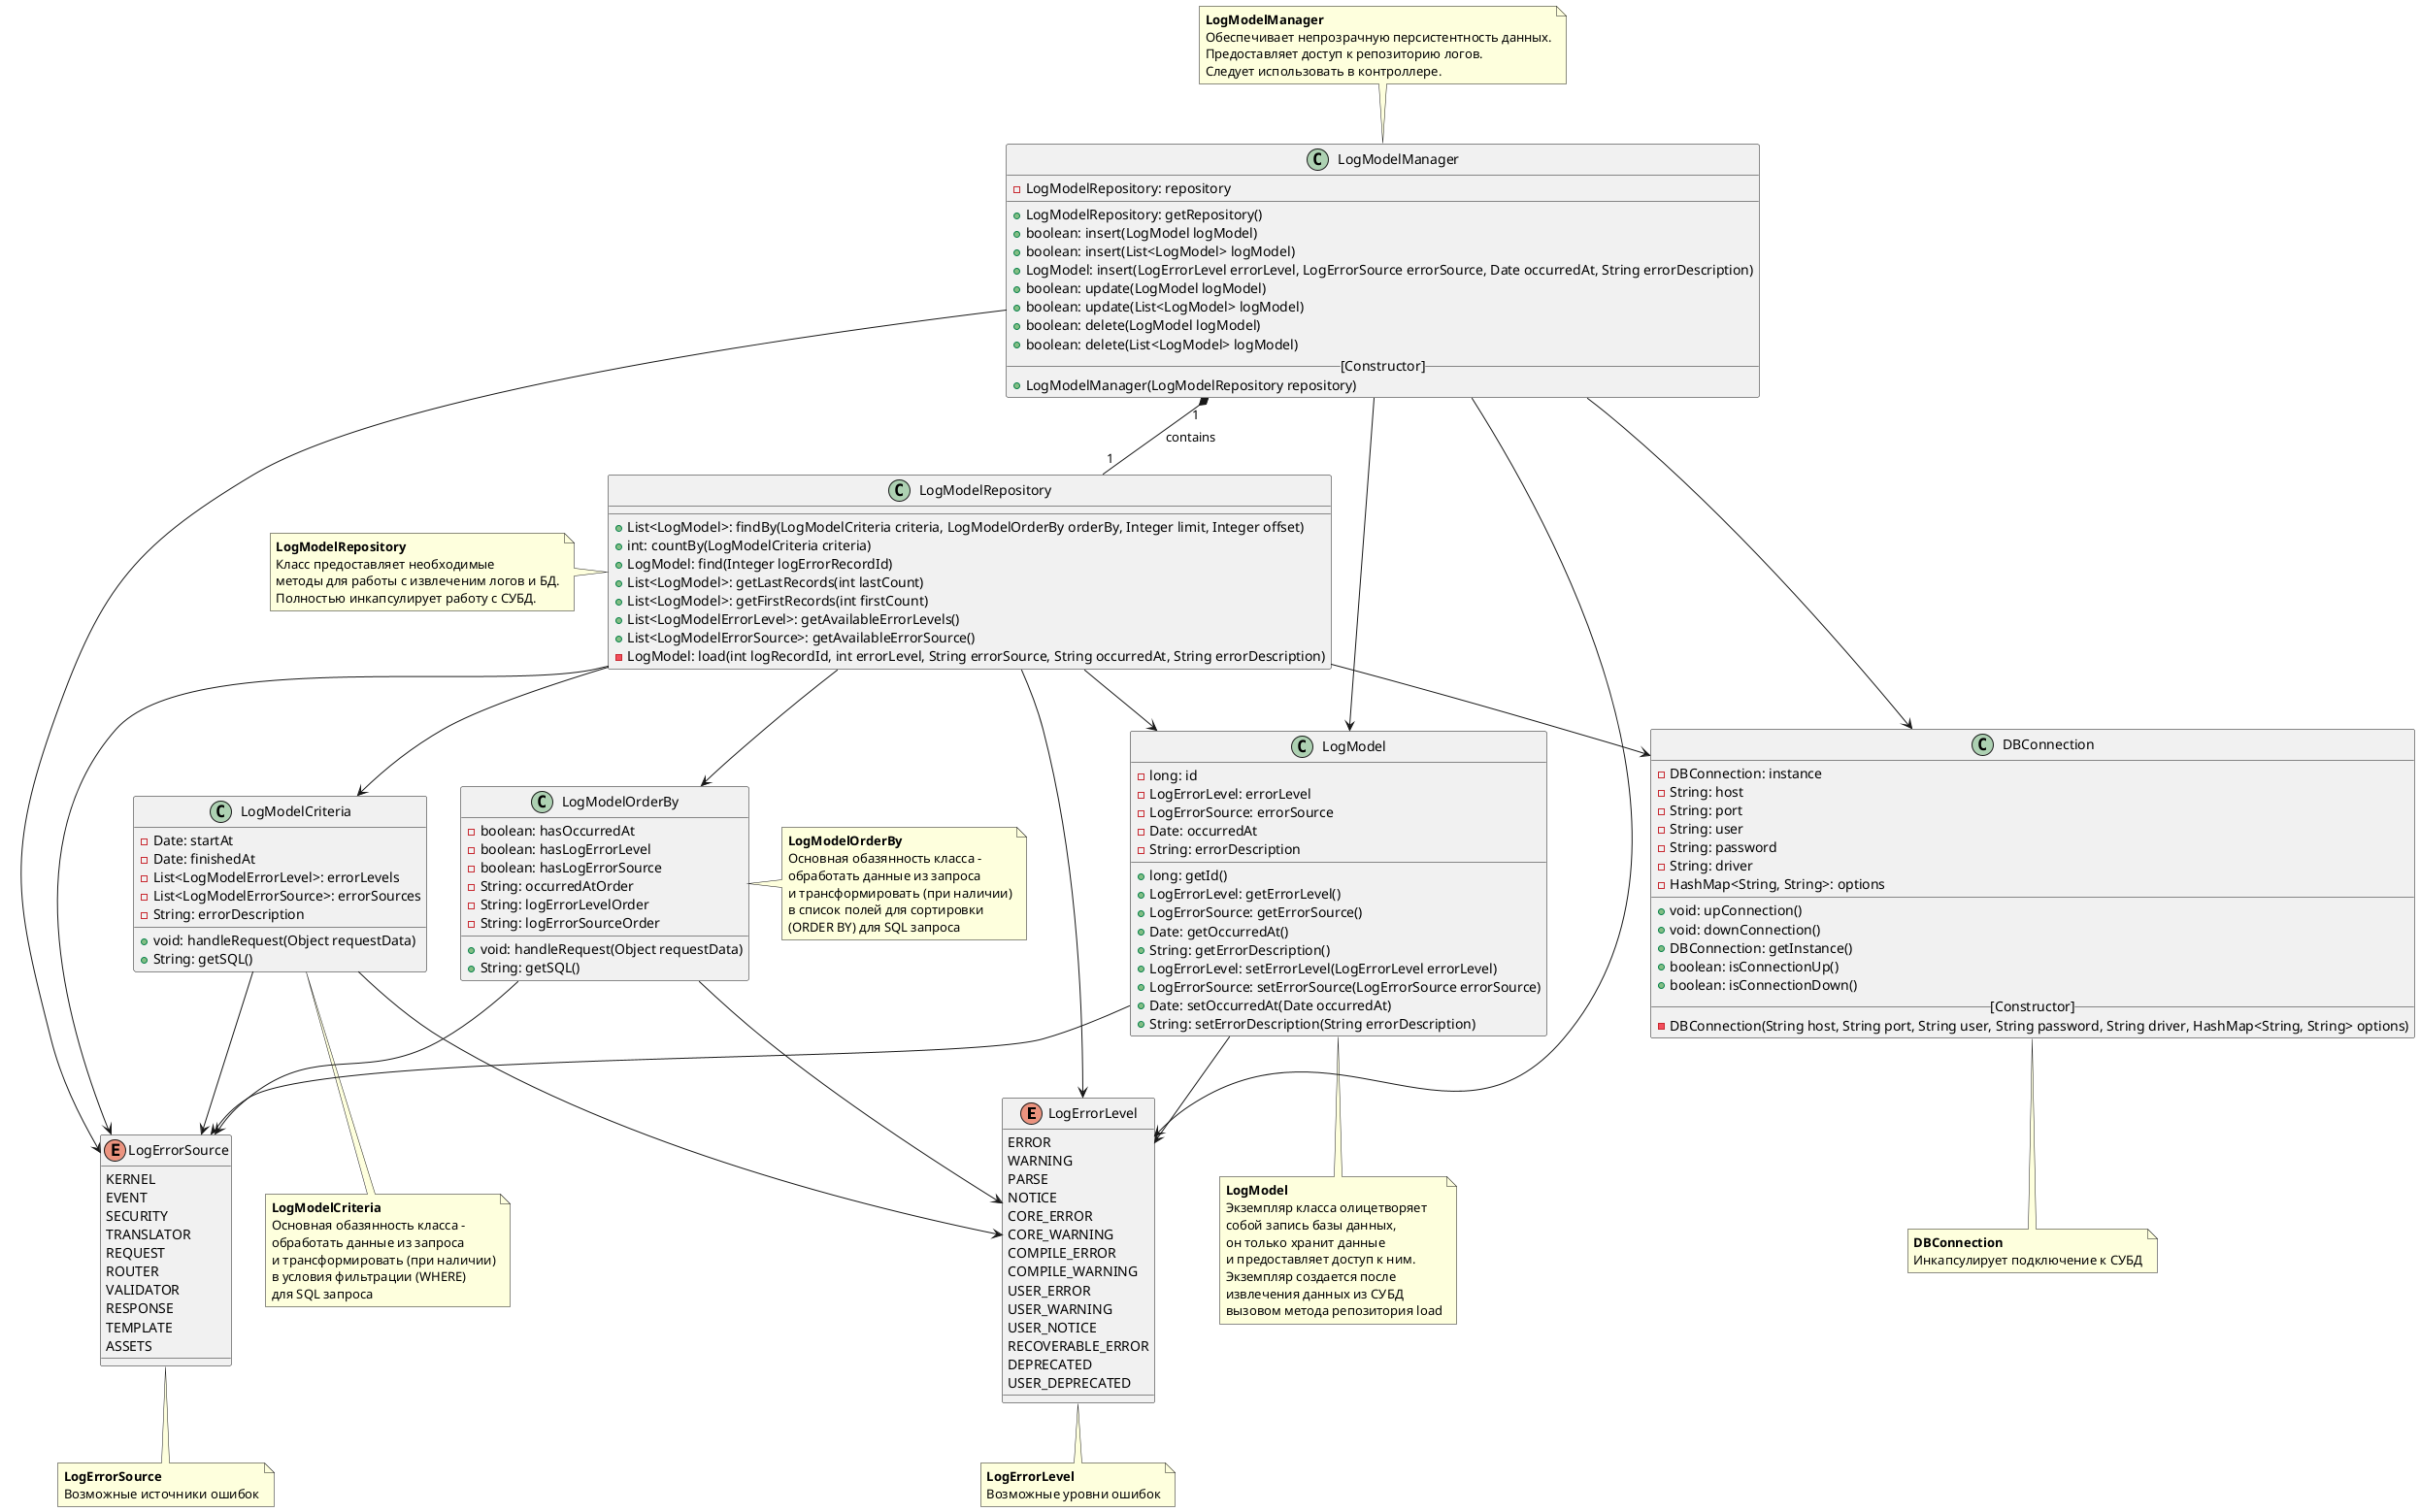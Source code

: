 @startuml

enum LogErrorLevel {
    ERROR
    WARNING
    PARSE
    NOTICE
    CORE_ERROR
    CORE_WARNING
    COMPILE_ERROR
    COMPILE_WARNING
    USER_ERROR
    USER_WARNING
    USER_NOTICE
    RECOVERABLE_ERROR
    DEPRECATED
    USER_DEPRECATED
}

enum LogErrorSource {
    KERNEL
    EVENT
    SECURITY
    TRANSLATOR
    REQUEST
    ROUTER
    VALIDATOR
    RESPONSE
    TEMPLATE
    ASSETS
}

class LogModel {
    -long: id
    -LogErrorLevel: errorLevel
    -LogErrorSource: errorSource
    -Date: occurredAt
    -String: errorDescription
    +long: getId()
    +LogErrorLevel: getErrorLevel()
    +LogErrorSource: getErrorSource()
    +Date: getOccurredAt()
    +String: getErrorDescription()
    +LogErrorLevel: setErrorLevel(LogErrorLevel errorLevel)
    +LogErrorSource: setErrorSource(LogErrorSource errorSource)
    +Date: setOccurredAt(Date occurredAt)
    +String: setErrorDescription(String errorDescription)
}

class LogModelManager {
    -LogModelRepository: repository
    ____
    +LogModelRepository: getRepository()
    +boolean: insert(LogModel logModel)
    +boolean: insert(List<LogModel> logModel)
    +LogModel: insert(LogErrorLevel errorLevel, LogErrorSource errorSource, Date occurredAt, String errorDescription)
    +boolean: update(LogModel logModel)
    +boolean: update(List<LogModel> logModel)
    +boolean: delete(LogModel logModel)
    +boolean: delete(List<LogModel> logModel)
    __[Constructor]__
    +LogModelManager(LogModelRepository repository)
}

class LogModelRepository {
    +List<LogModel>: findBy(LogModelCriteria criteria, LogModelOrderBy orderBy, Integer limit, Integer offset)
    +int: countBy(LogModelCriteria criteria)
    +LogModel: find(Integer logErrorRecordId)
    +List<LogModel>: getLastRecords(int lastCount)
    +List<LogModel>: getFirstRecords(int firstCount)
    +List<LogModelErrorLevel>: getAvailableErrorLevels()
    +List<LogModelErrorSource>: getAvailableErrorSource()
    -LogModel: load(int logRecordId, int errorLevel, String errorSource, String occurredAt, String errorDescription)
}

class DBConnection {
    -DBConnection: instance
    -String: host
    -String: port
    -String: user
    -String: password
    -String: driver    
    -HashMap<String, String>: options
    ____
    +void: upConnection()
    +void: downConnection()
    +DBConnection: getInstance()
    +boolean: isConnectionUp()
    +boolean: isConnectionDown()
    __[Constructor]__
    -DBConnection(String host, String port, String user, String password, String driver, HashMap<String, String> options)
}

class LogModelCriteria {
    -Date: startAt
    -Date: finishedAt
    -List<LogModelErrorLevel>: errorLevels
    -List<LogModelErrorSource>: errorSources
    -String: errorDescription
    +void: handleRequest(Object requestData)
    +String: getSQL()
}

class LogModelOrderBy {
    -boolean: hasOccurredAt
    -boolean: hasLogErrorLevel
    -boolean: hasLogErrorSource
    -String: occurredAtOrder
    -String: logErrorLevelOrder
    -String: logErrorSourceOrder
    +void: handleRequest(Object requestData)
    +String: getSQL()
}

LogModelRepository --> LogErrorLevel
LogModelRepository --> LogErrorSource
LogModelRepository --> LogModel
LogModelRepository --> LogModelCriteria
LogModelRepository --> LogModelOrderBy
LogModelRepository --> DBConnection

LogModel --> LogErrorLevel
LogModel --> LogErrorSource

LogModelCriteria --> LogErrorLevel
LogModelCriteria --> LogErrorSource

LogModelOrderBy --> LogErrorLevel
LogModelOrderBy --> LogErrorSource

LogModelManager --> LogErrorLevel
LogModelManager --> LogErrorSource
LogModelManager --> LogModel
LogModelManager --> DBConnection
LogModelManager "1" *-- "1" LogModelRepository : contains

note bottom of LogModel: <b>LogModel</b>\nЭкземпляр класса олицетворяет\nсобой запись базы данных,\nон только хранит данные\nи предоставляет доступ к ним.\nЭкземпляр создается после\nизвлечения данных из СУБД\nвызовом метода репозитория load
note left of LogModelRepository: <b>LogModelRepository</b>\nКласс предоставляет необходимые\nметоды для работы с извлеченим логов и БД.\nПолностью инкапсулирует работу с СУБД.
note bottom of LogModelCriteria: <b>LogModelCriteria</b>\nОсновная обазянность класса -\nобработать данные из запроса\nи трансформировать (при наличии)\nв условия фильтрации (WHERE)\nдля SQL запроса
note right of LogModelOrderBy: <b>LogModelOrderBy</b>\nОсновная обазянность класса -\nобработать данные из запроса\nи трансформировать (при наличии)\nв список полей для сортировки\n(ORDER BY) для SQL запроса
note bottom of LogErrorLevel: <b>LogErrorLevel</b>\nВозможные уровни ошибок
note bottom of LogErrorSource: <b>LogErrorSource</b>\nВозможные источники ошибок
note top of LogModelManager: <b>LogModelManager</b>\nОбеспечивает непрозрачную персистентность данных.\nПредоставляет доступ к репозиторию логов.\nСледует использовать в контроллере.
note bottom of DBConnection: <b>DBConnection</b>\nИнкапсулирует подключение к СУБД

@enduml